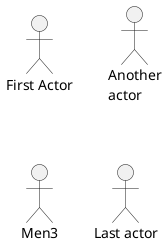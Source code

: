 ' 2.2 Actors, Drawing UML with PlantUML (V8037, p. 22)
@startuml
:First Actor:
:Another\nactor: as Men2
actor Men3
actor :Last actor: as Men4
@enduml
